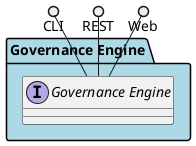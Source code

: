 @startuml



package "Governance Engine" #lightblue {

    interface "Governance Engine" as i {
    
    }
}

CLI ()-- i
REST ()-- i
Web ()-- i

package "Governance Engine" #lightblue {


}



@enduml
